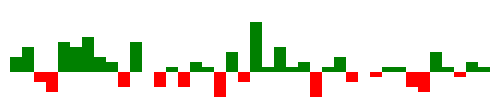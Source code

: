 {
  "$schema": "https://vega.github.io/schema/vega/v5.json",
  "width": 250,
  "height": 40,
  "padding": 0,
  "data": [
    {
      "name": "table",
      "values": [
        {
          "game": "g1",
          "diff": 3
        },
        {
          "game": "g2",
          "diff": 5
        },
        {
          "game": "g3",
          "diff": -2
        },
        {
          "game": "g4",
          "diff": -4
        },
        {
          "game": "g5",
          "diff": 6
        },
        {
          "game": "g6",
          "diff": 5
        },
        {
          "game": "g7",
          "diff": 7
        },
        {
          "game": "g8",
          "diff": 3
        },
        {
          "game": "g9",
          "diff": 2
        },
                {
          "game": "g10",
          "diff": -3
        },
                {
          "game": "g11",
          "diff": 6
        },
                {
          "game": "g12",
          "diff": 0
        },
                {
          "game": "g13",
          "diff": -3
        },
                {
          "game": "g14",
          "diff": 1
        },
                {
          "game": "g15",
          "diff": -3
        },
                {
          "game": "g16",
          "diff": 2
        },
                {
          "game": "g17",
          "diff": 1
        },
                {
          "game": "g18",
          "diff": -5
        },
                {
          "game": "g19",
          "diff": 4
        },
                {
          "game": "g20",
          "diff": -2
        },
                {
          "game": "g21",
          "diff": 10
        },
                {
          "game": "g22",
          "diff": 1
        },
                {
          "game": "g23",
          "diff": 5
        },
                {
          "game": "g24",
          "diff": 1
        },
                {
          "game": "g25",
          "diff": 2
        },
                {
          "game": "g26",
          "diff": -5
        },
                {
          "game": "g27",
          "diff": 1
        },
                {
          "game": "g28",
          "diff": 3
        },
                {
          "game": "g29",
          "diff": -2
        },
                {
          "game": "g30",
          "diff": 0
        },
                {
          "game": "g31",
          "diff": -1
        },
                {
          "game": "g32",
          "diff": 1
        },
                {
          "game": "g33",
          "diff": 1
        },
                {
          "game": "g34",
          "diff": -3
        },
                {
          "game": "g35",
          "diff": -4
        },
                {
          "game": "g36",
          "diff": 4
        },
                {
          "game": "g37",
          "diff": 1
        },
                {
          "game": "g38",
          "diff": -1
        },
                {
          "game": "g39",
          "diff": 2
        },
                {
          "game": "g40",
          "diff": 1
        }

      ]
    }
  ],
  "signals": [
    {
      "name": "tooltip",
      "value": {},
      "on": [
        {
          "events": "rect:mouseover",
          "update": "datum"
        },
        {
          "events": "rect:mouseout",
          "update": "{}"
        }
      ]
    }
  ],
  "scales": [
    {
      "name": "xscale",
      "type": "band",
      "domain": {
        "data": "table",
        "field": "game"
      },
      "range": "width",
      "padding": 0.05,
      "round": true
    },
    {
      "name": "yscale",
      "domain": {
        "data": "table",
        "field": "diff"
      },
      "nice": true,
      "range": "height"
    }
  ],
  "axes": [
    {
      "orient": "bottom",
      "scale": "xscale",
      "labels": false,
      "ticks": false
    },
    {
      "orient": "right",
      "scale": "yscale",
      "labels": false,
      "ticks": false
    }
  ],
  "marks": [
    {
      "type": "rect",
      "from": {
        "data": "table"
      },
      "encode": {
        "enter": {
          "x": {
            "scale": "xscale",
            "field": "game"
          },
          "width": {
            "scale": "xscale",
            "band": 1
          },
          "y": {
            "scale": "yscale",
            "field": "diff"
          },
          "y2": {
            "scale": "yscale",
            "value": 0
          },
          "fill": [
            {
              "test": "datum.diff > 0",
              "value": "green"
            },
            {
              "value": "red"
            }
          ]
        },
        "update": {
          "fill": [
            {
              "test": "datum.diff > 0",
              "value": "green"
            },
            {
              "value": "red"
            }
          ]
        },
        "hover": {
          "fill": {
            "value": "black"
          }
        }
      }
    },
    {
      "type": "text",
      "encode": {
        "enter": {
          "align": {
            "value": "center"
          },
          "baseline": {
            "value": "bottom"
          },
          "fill": {
            "value": "#333"
          }
        },
        "update": {
          "x": {
            "scale": "xscale",
            "signal": "tooltip.game",
            "band": 0.5
          },
          "y": {
            "scale": "yscale",
            "signal": "tooltip.diff",
            "offset": 0.05
          },
          "text": {
            "signal": "tooltip.diff"
          },
          "fillOpacity": [
            {
              "test": "datum === tooltip",
              "value": 0
            },
            {
              "value": 1
            }
          ]
        }
      }
    }
  ],
  "config": {}
}
